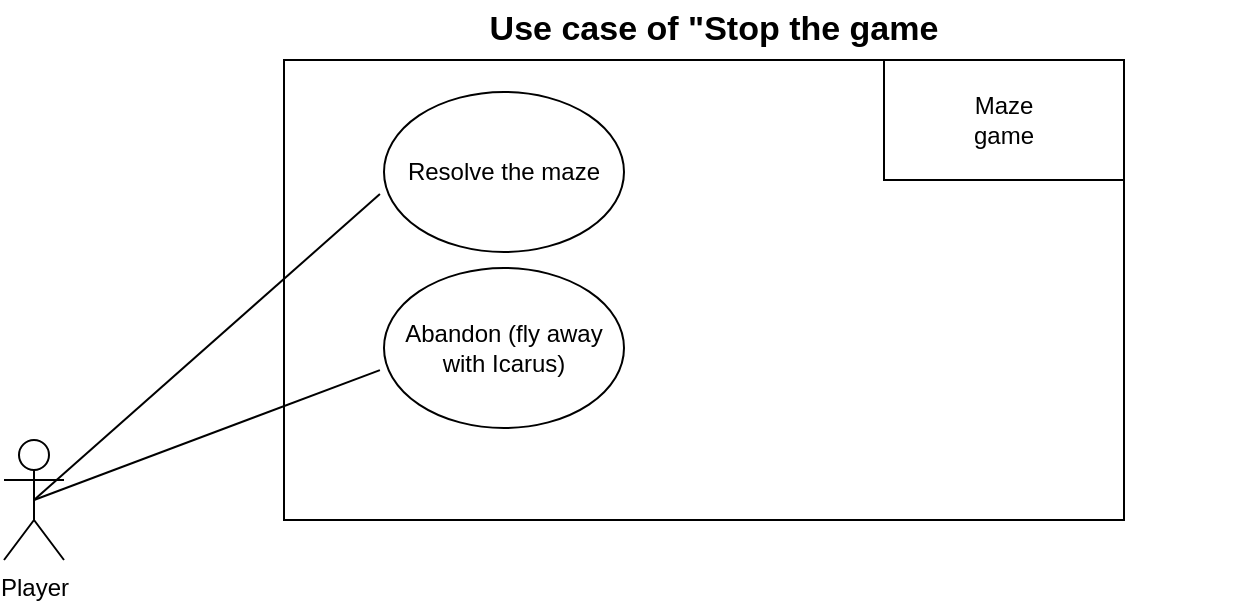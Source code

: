 <mxfile version="20.8.20" type="device"><diagram name="Page-1" id="rKD34CxGpB_WhfwnLxE0"><mxGraphModel dx="1354" dy="499" grid="1" gridSize="10" guides="1" tooltips="1" connect="1" arrows="1" fold="1" page="1" pageScale="1" pageWidth="827" pageHeight="1169" math="0" shadow="0"><root><mxCell id="0"/><mxCell id="1" parent="0"/><mxCell id="bOqeOaiFBHuqT-fKz2hG-17" value="" style="rounded=0;whiteSpace=wrap;html=1;" parent="1" vertex="1"><mxGeometry x="320" y="40" width="420" height="230" as="geometry"/></mxCell><mxCell id="bOqeOaiFBHuqT-fKz2hG-1" value="Player" style="shape=umlActor;verticalLabelPosition=bottom;verticalAlign=top;html=1;outlineConnect=0;" parent="1" vertex="1"><mxGeometry x="180" y="230" width="30" height="60" as="geometry"/></mxCell><mxCell id="bOqeOaiFBHuqT-fKz2hG-3" value="" style="rounded=0;whiteSpace=wrap;html=1;" parent="1" vertex="1"><mxGeometry x="620" y="40" width="120" height="60" as="geometry"/></mxCell><mxCell id="bOqeOaiFBHuqT-fKz2hG-4" value="Maze game" style="text;html=1;strokeColor=none;fillColor=none;align=center;verticalAlign=middle;whiteSpace=wrap;rounded=0;" parent="1" vertex="1"><mxGeometry x="650" y="55" width="60" height="30" as="geometry"/></mxCell><mxCell id="bOqeOaiFBHuqT-fKz2hG-5" value="Abandon (fly away with Icarus)" style="ellipse;whiteSpace=wrap;html=1;" parent="1" vertex="1"><mxGeometry x="370" y="144" width="120" height="80" as="geometry"/></mxCell><mxCell id="bOqeOaiFBHuqT-fKz2hG-19" value="Use case of &quot;Stop the game" style="text;html=1;strokeColor=none;fillColor=none;align=center;verticalAlign=middle;whiteSpace=wrap;rounded=0;fontStyle=1;fontSize=17;" parent="1" vertex="1"><mxGeometry x="270" y="10" width="530" height="30" as="geometry"/></mxCell><mxCell id="bOqeOaiFBHuqT-fKz2hG-23" value="" style="endArrow=none;html=1;rounded=0;fontSize=17;entryX=-0.017;entryY=0.638;entryDx=0;entryDy=0;entryPerimeter=0;exitX=0.5;exitY=0.5;exitDx=0;exitDy=0;exitPerimeter=0;" parent="1" source="bOqeOaiFBHuqT-fKz2hG-1" target="bOqeOaiFBHuqT-fKz2hG-5" edge="1"><mxGeometry width="50" height="50" relative="1" as="geometry"><mxPoint x="160" y="400" as="sourcePoint"/><mxPoint x="210" y="340" as="targetPoint"/></mxGeometry></mxCell><mxCell id="IfR_kcF8mBgD3KSJsGXa-1" value="Resolve the maze" style="ellipse;whiteSpace=wrap;html=1;" parent="1" vertex="1"><mxGeometry x="370" y="56" width="120" height="80" as="geometry"/></mxCell><mxCell id="IfR_kcF8mBgD3KSJsGXa-2" value="" style="endArrow=none;html=1;rounded=0;fontSize=17;entryX=-0.017;entryY=0.638;entryDx=0;entryDy=0;entryPerimeter=0;exitX=0.5;exitY=0.5;exitDx=0;exitDy=0;exitPerimeter=0;" parent="1" source="bOqeOaiFBHuqT-fKz2hG-1" target="IfR_kcF8mBgD3KSJsGXa-1" edge="1"><mxGeometry width="50" height="50" relative="1" as="geometry"><mxPoint x="195" y="169" as="sourcePoint"/><mxPoint x="210" y="249" as="targetPoint"/></mxGeometry></mxCell></root></mxGraphModel></diagram></mxfile>